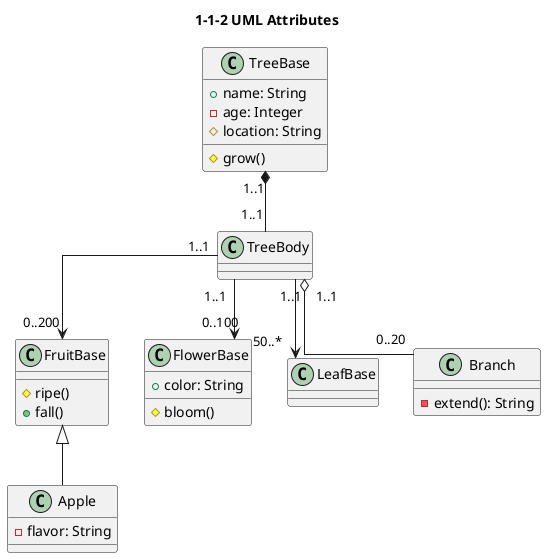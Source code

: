 @startuml
' Settings
' ============================

' use +,#,- instead of icons
'skinparam classAttributeIconSize 0

' horizontal distance in px
'skinparam nodesep 60 

' vertical distance in px
'skinparam ranksep 50

' use only straight lines (ortho/polyline)
skinparam linetype ortho

' title
title 1-1-2 UML Attributes

' Abstract Classes
' ============================
class TreeBase{
    +name: String
    -age: Integer
    # location: String
    #grow()
}

class FruitBase{
    #ripe()
    +fall()
}

class FlowerBase{
    +color: String
    #bloom()
}

class LeafBase{
}

' Concrete Classes
' ============================
class TreeBody{}

class Apple{
    -flavor: String
}

class Branch{
    -extend(): String
}

' Relations
' ================================
' Composition
TreeBase "1..1" *-- "1..1" TreeBody 

' Aggregation

TreeBody "1..1" --> "0..200" FruitBase  
TreeBody "1..1" --> "0..100" FlowerBase  
TreeBody "1..1" --> "50..*" LeafBase  
TreeBody "1..1" o-- "0..20" Branch

FruitBase <|-- Apple

@enduml